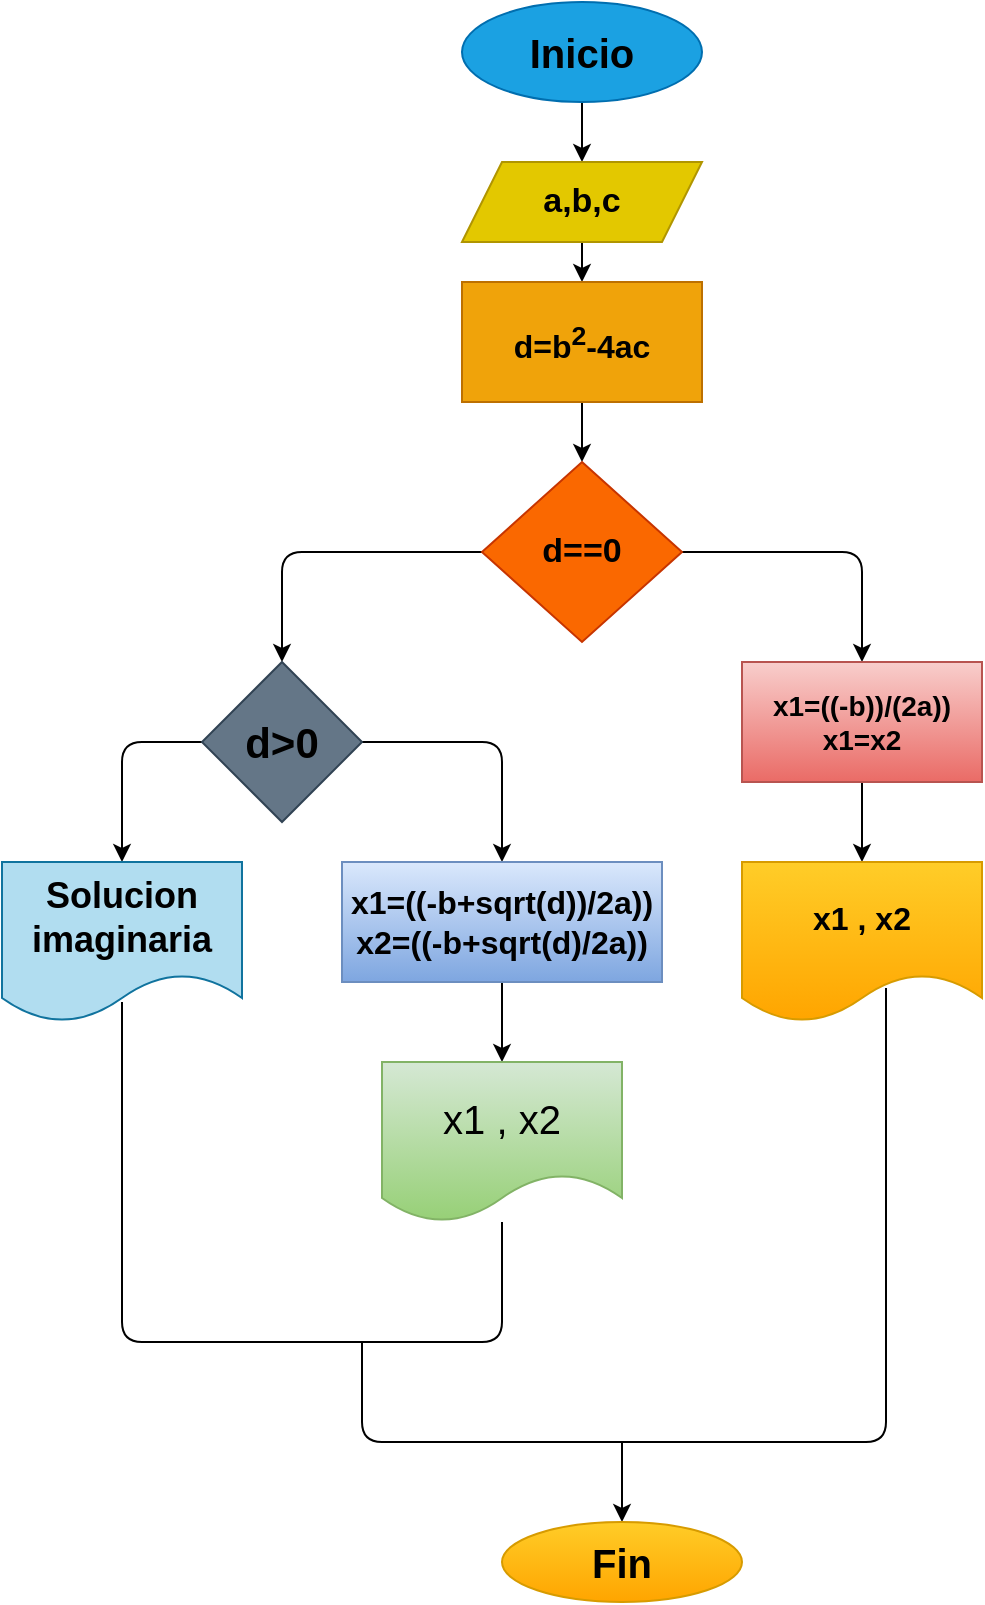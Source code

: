 <mxfile>
    <diagram id="Z1WqDUkIBmCZyt5zdhih" name="Página-1">
        <mxGraphModel dx="662" dy="411" grid="1" gridSize="10" guides="1" tooltips="1" connect="1" arrows="1" fold="1" page="1" pageScale="1" pageWidth="1654" pageHeight="2336" math="0" shadow="0">
            <root>
                <mxCell id="0"/>
                <mxCell id="1" parent="0"/>
                <mxCell id="4" value="" style="edgeStyle=none;html=1;fontSize=20;" parent="1" source="2" target="3" edge="1">
                    <mxGeometry relative="1" as="geometry"/>
                </mxCell>
                <mxCell id="2" value="&lt;b&gt;&lt;font color=&quot;#000000&quot; style=&quot;font-size: 20px;&quot;&gt;Inicio&lt;/font&gt;&lt;/b&gt;" style="ellipse;whiteSpace=wrap;html=1;fillColor=#1ba1e2;fontColor=#ffffff;strokeColor=#006EAF;" parent="1" vertex="1">
                    <mxGeometry x="270" y="50" width="120" height="50" as="geometry"/>
                </mxCell>
                <mxCell id="6" value="" style="edgeStyle=none;html=1;fontSize=16;" parent="1" source="3" target="5" edge="1">
                    <mxGeometry relative="1" as="geometry"/>
                </mxCell>
                <mxCell id="3" value="&lt;span style=&quot;font-size: 17px;&quot;&gt;&lt;b&gt;a,b,c&lt;/b&gt;&lt;/span&gt;" style="shape=parallelogram;perimeter=parallelogramPerimeter;whiteSpace=wrap;html=1;fixedSize=1;fillColor=#e3c800;fontColor=#000000;strokeColor=#B09500;" parent="1" vertex="1">
                    <mxGeometry x="270" y="130" width="120" height="40" as="geometry"/>
                </mxCell>
                <mxCell id="10" value="" style="edgeStyle=none;html=1;" parent="1" source="5" target="9" edge="1">
                    <mxGeometry relative="1" as="geometry"/>
                </mxCell>
                <mxCell id="5" value="&lt;b style=&quot;font-size: 16px;&quot;&gt;d=b&lt;sup&gt;2&lt;/sup&gt;-4ac&lt;/b&gt;" style="whiteSpace=wrap;html=1;fillColor=#f0a30a;fontColor=#000000;strokeColor=#BD7000;" parent="1" vertex="1">
                    <mxGeometry x="270" y="190" width="120" height="60" as="geometry"/>
                </mxCell>
                <mxCell id="15" value="" style="edgeStyle=none;html=1;fontSize=16;entryX=0.5;entryY=0;entryDx=0;entryDy=0;" parent="1" source="9" target="17" edge="1">
                    <mxGeometry relative="1" as="geometry">
                        <mxPoint x="180" y="380" as="targetPoint"/>
                        <Array as="points">
                            <mxPoint x="180" y="325"/>
                        </Array>
                    </mxGeometry>
                </mxCell>
                <mxCell id="16" style="edgeStyle=none;html=1;entryX=0.5;entryY=0;entryDx=0;entryDy=0;fontSize=16;" parent="1" source="9" target="12" edge="1">
                    <mxGeometry relative="1" as="geometry">
                        <Array as="points">
                            <mxPoint x="470" y="325"/>
                        </Array>
                    </mxGeometry>
                </mxCell>
                <mxCell id="9" value="&lt;b&gt;&lt;font style=&quot;font-size: 17px;&quot;&gt;d==0&lt;/font&gt;&lt;/b&gt;" style="rhombus;whiteSpace=wrap;html=1;fillColor=#fa6800;fontColor=#000000;strokeColor=#C73500;" parent="1" vertex="1">
                    <mxGeometry x="280" y="280" width="100" height="90" as="geometry"/>
                </mxCell>
                <mxCell id="27" value="" style="edgeStyle=none;html=1;fontSize=16;" parent="1" source="12" target="26" edge="1">
                    <mxGeometry relative="1" as="geometry"/>
                </mxCell>
                <mxCell id="12" value="&lt;b style=&quot;font-size: 14px;&quot;&gt;&lt;font style=&quot;font-size: 14px;&quot; color=&quot;#000000&quot;&gt;x1=((-b))/(2a))&lt;br&gt;x1=x2&lt;/font&gt;&lt;/b&gt;" style="whiteSpace=wrap;html=1;fillColor=#f8cecc;gradientColor=#ea6b66;strokeColor=#b85450;" parent="1" vertex="1">
                    <mxGeometry x="410" y="380" width="120" height="60" as="geometry"/>
                </mxCell>
                <mxCell id="19" value="" style="edgeStyle=none;html=1;fontSize=16;" parent="1" source="17" target="18" edge="1">
                    <mxGeometry relative="1" as="geometry">
                        <Array as="points">
                            <mxPoint x="290" y="420"/>
                        </Array>
                    </mxGeometry>
                </mxCell>
                <mxCell id="21" value="" style="edgeStyle=none;html=1;fontSize=16;entryX=0.5;entryY=0;entryDx=0;entryDy=0;" parent="1" source="17" target="23" edge="1">
                    <mxGeometry relative="1" as="geometry">
                        <mxPoint x="100" y="480" as="targetPoint"/>
                        <Array as="points">
                            <mxPoint x="100" y="420"/>
                        </Array>
                    </mxGeometry>
                </mxCell>
                <mxCell id="17" value="&lt;b&gt;&lt;font color=&quot;#000000&quot; style=&quot;font-size: 21px;&quot;&gt;d&amp;gt;0&lt;/font&gt;&lt;/b&gt;" style="rhombus;whiteSpace=wrap;html=1;fontSize=16;fillColor=#647687;fontColor=#ffffff;strokeColor=#314354;" parent="1" vertex="1">
                    <mxGeometry x="140" y="380" width="80" height="80" as="geometry"/>
                </mxCell>
                <mxCell id="25" value="" style="edgeStyle=none;html=1;fontSize=16;" parent="1" source="18" target="24" edge="1">
                    <mxGeometry relative="1" as="geometry"/>
                </mxCell>
                <mxCell id="18" value="&lt;b&gt;&lt;font color=&quot;#000000&quot;&gt;x1=((-b+sqrt(d))/2a))&lt;br&gt;x2=((-b+sqrt(d)/2a))&lt;/font&gt;&lt;/b&gt;" style="whiteSpace=wrap;html=1;fontSize=16;fillColor=#dae8fc;gradientColor=#7ea6e0;strokeColor=#6c8ebf;" parent="1" vertex="1">
                    <mxGeometry x="210" y="480" width="160" height="60" as="geometry"/>
                </mxCell>
                <mxCell id="23" value="&lt;b&gt;&lt;font style=&quot;font-size: 18px;&quot; color=&quot;#000000&quot;&gt;Solucion imaginaria&lt;/font&gt;&lt;/b&gt;" style="shape=document;whiteSpace=wrap;html=1;boundedLbl=1;fontSize=16;fillColor=#b1ddf0;strokeColor=#10739e;" parent="1" vertex="1">
                    <mxGeometry x="40" y="480" width="120" height="80" as="geometry"/>
                </mxCell>
                <mxCell id="24" value="&lt;font color=&quot;#000000&quot; style=&quot;font-size: 20px;&quot;&gt;x1 , x2&lt;/font&gt;" style="shape=document;whiteSpace=wrap;html=1;boundedLbl=1;fontSize=16;fillColor=#d5e8d4;gradientColor=#97d077;strokeColor=#82b366;" parent="1" vertex="1">
                    <mxGeometry x="230" y="580" width="120" height="80" as="geometry"/>
                </mxCell>
                <mxCell id="26" value="&lt;b&gt;&lt;font color=&quot;#000000&quot; style=&quot;font-size: 16px;&quot;&gt;x1 , x2&lt;/font&gt;&lt;/b&gt;" style="shape=document;whiteSpace=wrap;html=1;boundedLbl=1;fillColor=#ffcd28;gradientColor=#ffa500;strokeColor=#d79b00;" parent="1" vertex="1">
                    <mxGeometry x="410" y="480" width="120" height="80" as="geometry"/>
                </mxCell>
                <mxCell id="28" value="" style="endArrow=none;html=1;fontSize=16;exitX=0.5;exitY=0.875;exitDx=0;exitDy=0;exitPerimeter=0;" parent="1" source="23" target="24" edge="1">
                    <mxGeometry width="50" height="50" relative="1" as="geometry">
                        <mxPoint x="320" y="660" as="sourcePoint"/>
                        <mxPoint x="370" y="610" as="targetPoint"/>
                        <Array as="points">
                            <mxPoint x="100" y="720"/>
                            <mxPoint x="290" y="720"/>
                        </Array>
                    </mxGeometry>
                </mxCell>
                <mxCell id="29" value="" style="endArrow=none;html=1;fontSize=16;entryX=0.6;entryY=0.788;entryDx=0;entryDy=0;entryPerimeter=0;" parent="1" target="26" edge="1">
                    <mxGeometry width="50" height="50" relative="1" as="geometry">
                        <mxPoint x="220" y="720" as="sourcePoint"/>
                        <mxPoint x="370" y="610" as="targetPoint"/>
                        <Array as="points">
                            <mxPoint x="220" y="770"/>
                            <mxPoint x="482" y="770"/>
                        </Array>
                    </mxGeometry>
                </mxCell>
                <mxCell id="30" value="" style="endArrow=classic;html=1;fontSize=16;" parent="1" target="31" edge="1">
                    <mxGeometry width="50" height="50" relative="1" as="geometry">
                        <mxPoint x="350" y="770" as="sourcePoint"/>
                        <mxPoint x="350" y="810" as="targetPoint"/>
                    </mxGeometry>
                </mxCell>
                <mxCell id="31" value="&lt;b&gt;&lt;font color=&quot;#000000&quot; style=&quot;font-size: 20px;&quot;&gt;Fin&lt;/font&gt;&lt;/b&gt;" style="ellipse;whiteSpace=wrap;html=1;fontSize=16;fillColor=#ffcd28;gradientColor=#ffa500;strokeColor=#d79b00;" parent="1" vertex="1">
                    <mxGeometry x="290" y="810" width="120" height="40" as="geometry"/>
                </mxCell>
            </root>
        </mxGraphModel>
    </diagram>
</mxfile>
